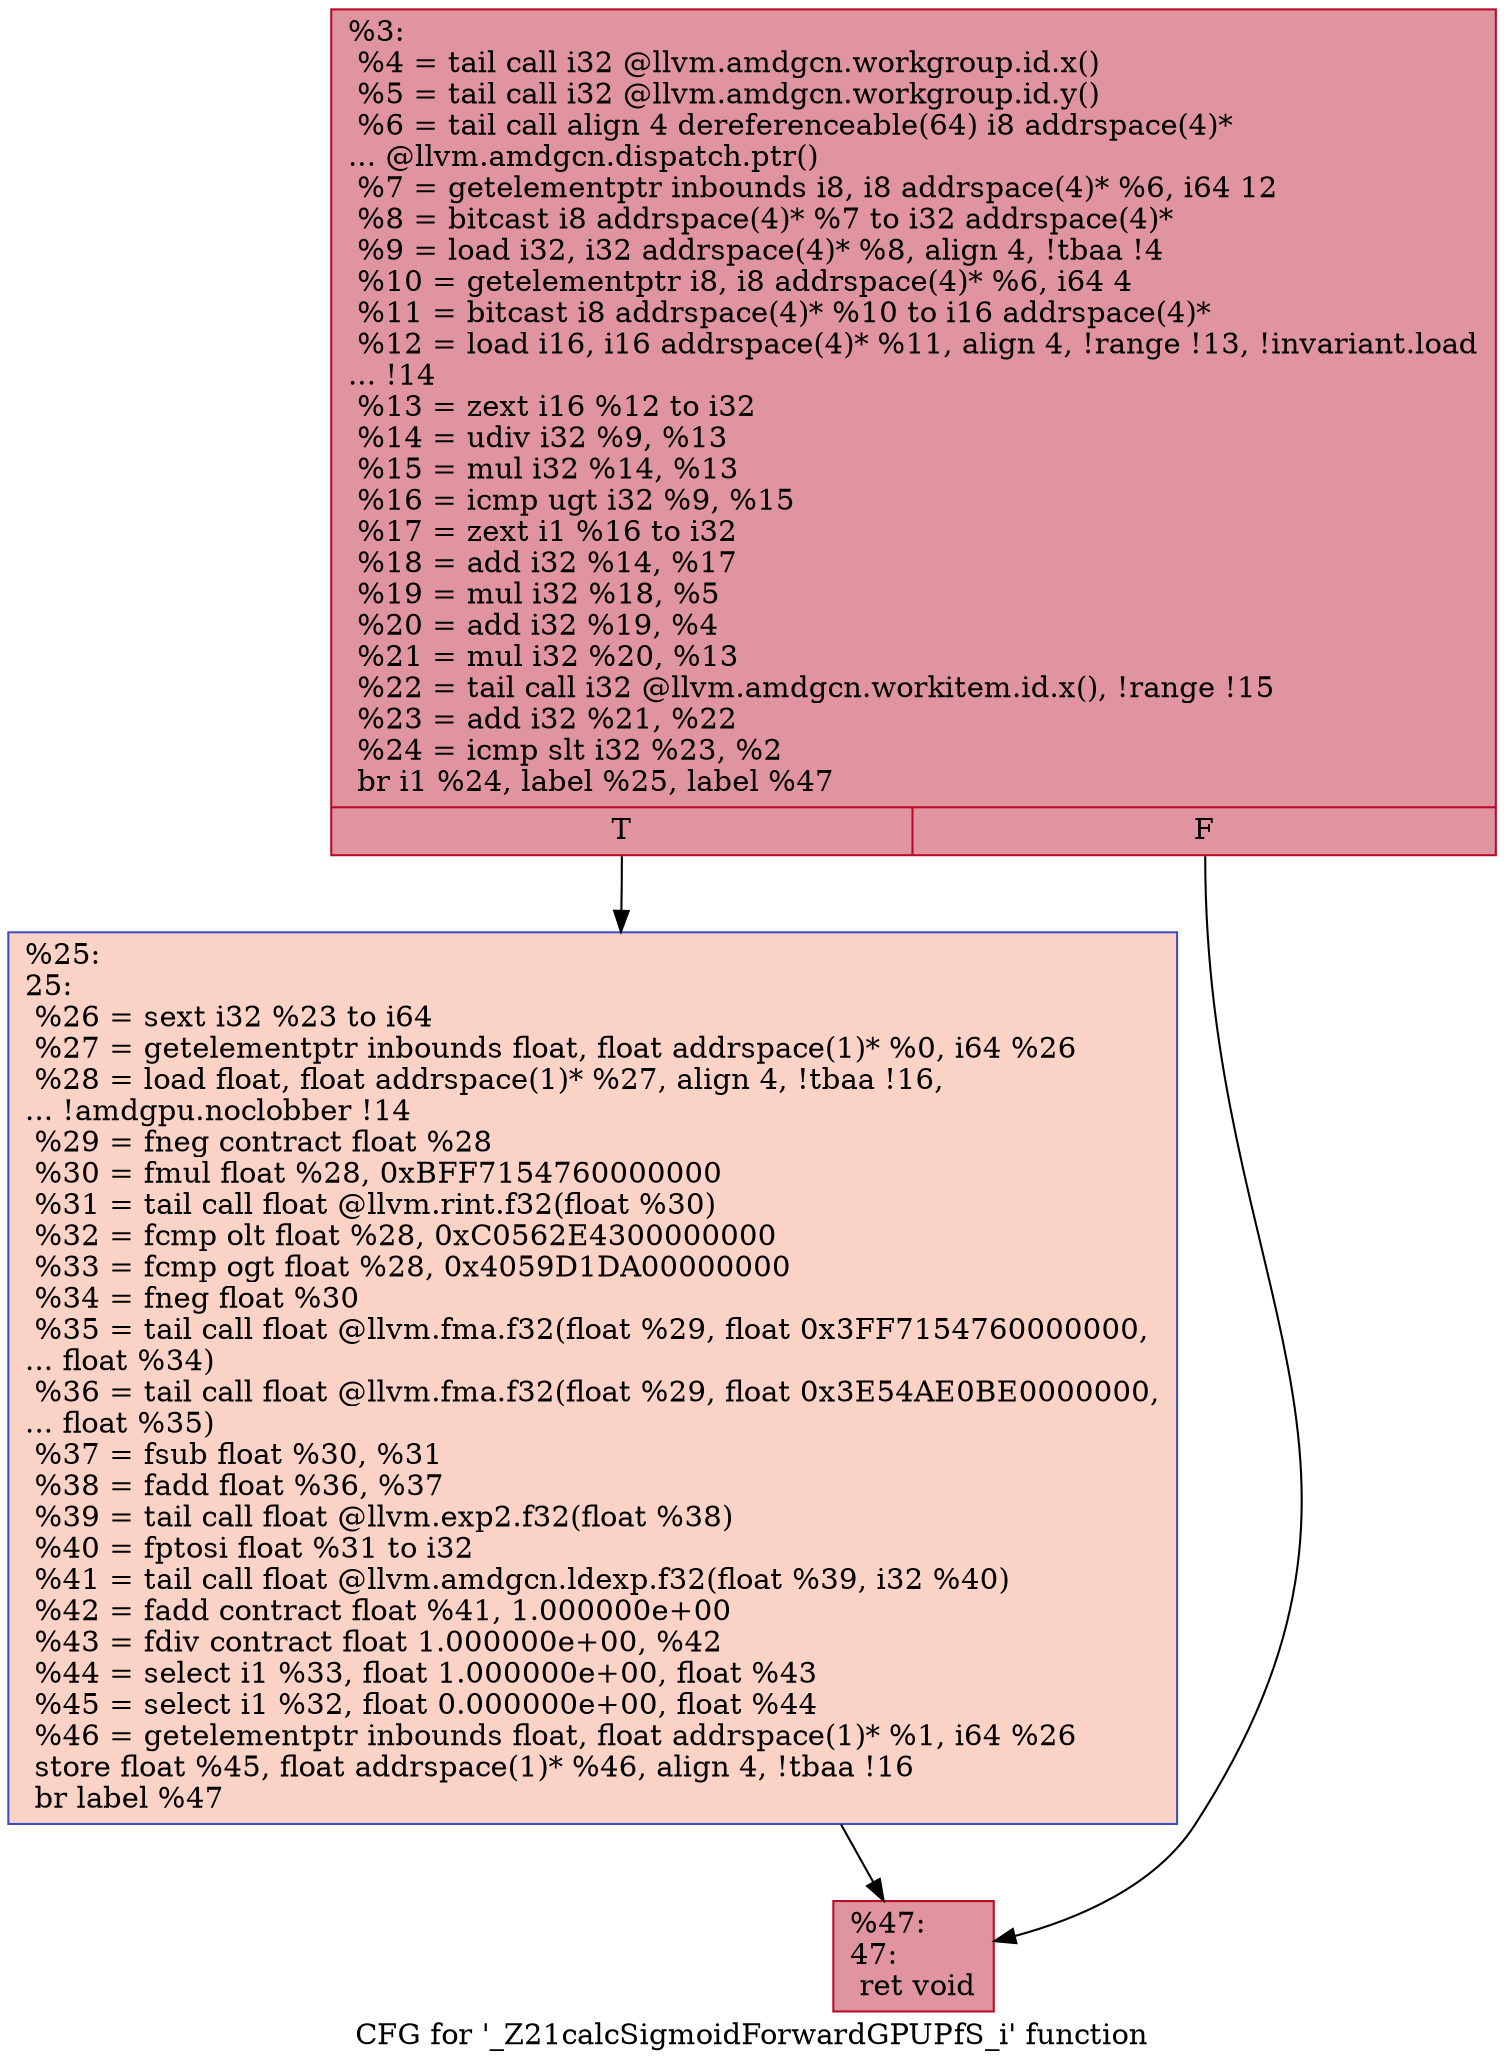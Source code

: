 digraph "CFG for '_Z21calcSigmoidForwardGPUPfS_i' function" {
	label="CFG for '_Z21calcSigmoidForwardGPUPfS_i' function";

	Node0x4e209d0 [shape=record,color="#b70d28ff", style=filled, fillcolor="#b70d2870",label="{%3:\l  %4 = tail call i32 @llvm.amdgcn.workgroup.id.x()\l  %5 = tail call i32 @llvm.amdgcn.workgroup.id.y()\l  %6 = tail call align 4 dereferenceable(64) i8 addrspace(4)*\l... @llvm.amdgcn.dispatch.ptr()\l  %7 = getelementptr inbounds i8, i8 addrspace(4)* %6, i64 12\l  %8 = bitcast i8 addrspace(4)* %7 to i32 addrspace(4)*\l  %9 = load i32, i32 addrspace(4)* %8, align 4, !tbaa !4\l  %10 = getelementptr i8, i8 addrspace(4)* %6, i64 4\l  %11 = bitcast i8 addrspace(4)* %10 to i16 addrspace(4)*\l  %12 = load i16, i16 addrspace(4)* %11, align 4, !range !13, !invariant.load\l... !14\l  %13 = zext i16 %12 to i32\l  %14 = udiv i32 %9, %13\l  %15 = mul i32 %14, %13\l  %16 = icmp ugt i32 %9, %15\l  %17 = zext i1 %16 to i32\l  %18 = add i32 %14, %17\l  %19 = mul i32 %18, %5\l  %20 = add i32 %19, %4\l  %21 = mul i32 %20, %13\l  %22 = tail call i32 @llvm.amdgcn.workitem.id.x(), !range !15\l  %23 = add i32 %21, %22\l  %24 = icmp slt i32 %23, %2\l  br i1 %24, label %25, label %47\l|{<s0>T|<s1>F}}"];
	Node0x4e209d0:s0 -> Node0x4e23270;
	Node0x4e209d0:s1 -> Node0x4e23300;
	Node0x4e23270 [shape=record,color="#3d50c3ff", style=filled, fillcolor="#f59c7d70",label="{%25:\l25:                                               \l  %26 = sext i32 %23 to i64\l  %27 = getelementptr inbounds float, float addrspace(1)* %0, i64 %26\l  %28 = load float, float addrspace(1)* %27, align 4, !tbaa !16,\l... !amdgpu.noclobber !14\l  %29 = fneg contract float %28\l  %30 = fmul float %28, 0xBFF7154760000000\l  %31 = tail call float @llvm.rint.f32(float %30)\l  %32 = fcmp olt float %28, 0xC0562E4300000000\l  %33 = fcmp ogt float %28, 0x4059D1DA00000000\l  %34 = fneg float %30\l  %35 = tail call float @llvm.fma.f32(float %29, float 0x3FF7154760000000,\l... float %34)\l  %36 = tail call float @llvm.fma.f32(float %29, float 0x3E54AE0BE0000000,\l... float %35)\l  %37 = fsub float %30, %31\l  %38 = fadd float %36, %37\l  %39 = tail call float @llvm.exp2.f32(float %38)\l  %40 = fptosi float %31 to i32\l  %41 = tail call float @llvm.amdgcn.ldexp.f32(float %39, i32 %40)\l  %42 = fadd contract float %41, 1.000000e+00\l  %43 = fdiv contract float 1.000000e+00, %42\l  %44 = select i1 %33, float 1.000000e+00, float %43\l  %45 = select i1 %32, float 0.000000e+00, float %44\l  %46 = getelementptr inbounds float, float addrspace(1)* %1, i64 %26\l  store float %45, float addrspace(1)* %46, align 4, !tbaa !16\l  br label %47\l}"];
	Node0x4e23270 -> Node0x4e23300;
	Node0x4e23300 [shape=record,color="#b70d28ff", style=filled, fillcolor="#b70d2870",label="{%47:\l47:                                               \l  ret void\l}"];
}
